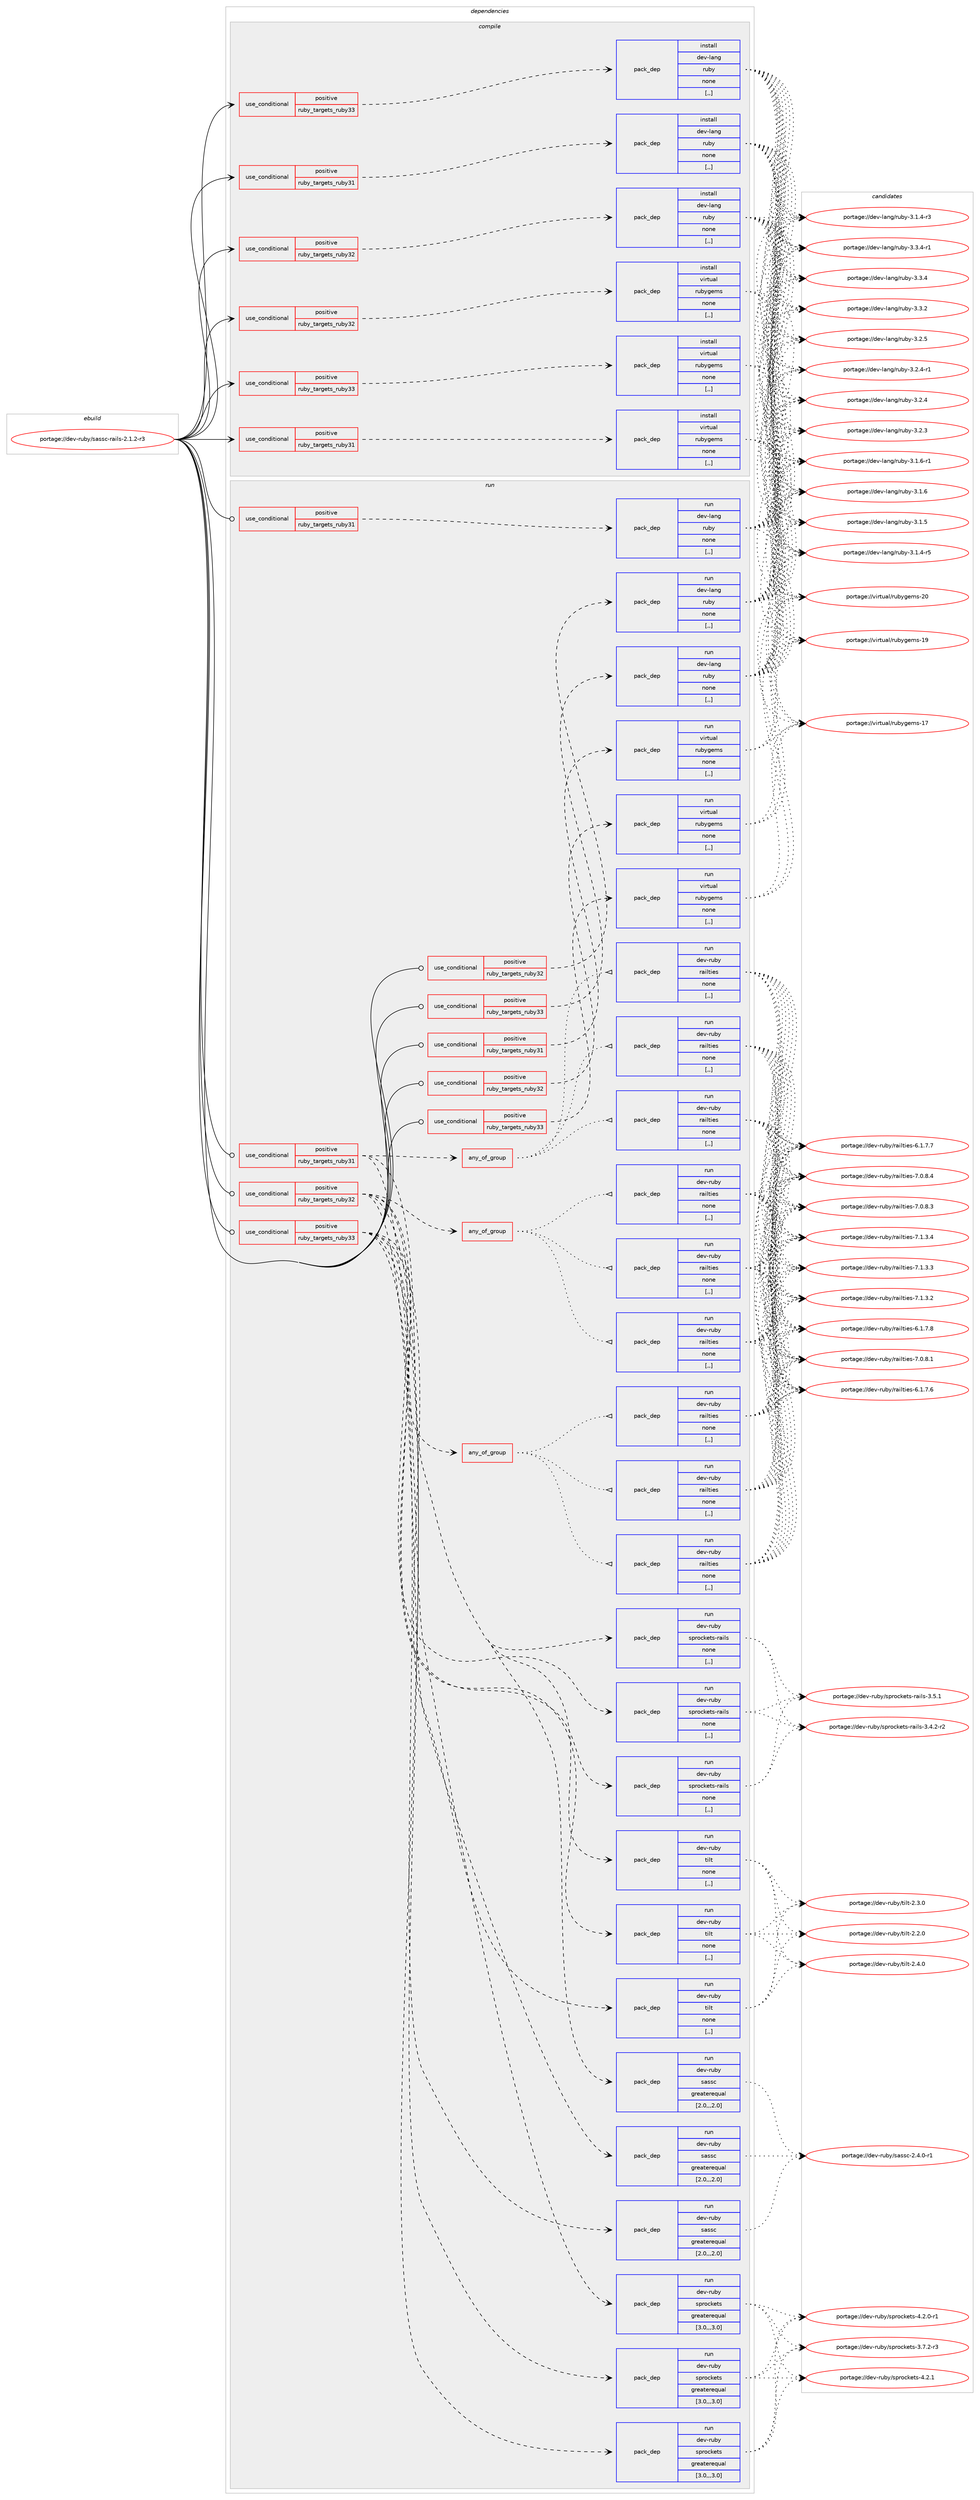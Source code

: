 digraph prolog {

# *************
# Graph options
# *************

newrank=true;
concentrate=true;
compound=true;
graph [rankdir=LR,fontname=Helvetica,fontsize=10,ranksep=1.5];#, ranksep=2.5, nodesep=0.2];
edge  [arrowhead=vee];
node  [fontname=Helvetica,fontsize=10];

# **********
# The ebuild
# **********

subgraph cluster_leftcol {
color=gray;
label=<<i>ebuild</i>>;
id [label="portage://dev-ruby/sassc-rails-2.1.2-r3", color=red, width=4, href="../dev-ruby/sassc-rails-2.1.2-r3.svg"];
}

# ****************
# The dependencies
# ****************

subgraph cluster_midcol {
color=gray;
label=<<i>dependencies</i>>;
subgraph cluster_compile {
fillcolor="#eeeeee";
style=filled;
label=<<i>compile</i>>;
subgraph cond56140 {
dependency202305 [label=<<TABLE BORDER="0" CELLBORDER="1" CELLSPACING="0" CELLPADDING="4"><TR><TD ROWSPAN="3" CELLPADDING="10">use_conditional</TD></TR><TR><TD>positive</TD></TR><TR><TD>ruby_targets_ruby31</TD></TR></TABLE>>, shape=none, color=red];
subgraph pack144782 {
dependency202306 [label=<<TABLE BORDER="0" CELLBORDER="1" CELLSPACING="0" CELLPADDING="4" WIDTH="220"><TR><TD ROWSPAN="6" CELLPADDING="30">pack_dep</TD></TR><TR><TD WIDTH="110">install</TD></TR><TR><TD>dev-lang</TD></TR><TR><TD>ruby</TD></TR><TR><TD>none</TD></TR><TR><TD>[,,]</TD></TR></TABLE>>, shape=none, color=blue];
}
dependency202305:e -> dependency202306:w [weight=20,style="dashed",arrowhead="vee"];
}
id:e -> dependency202305:w [weight=20,style="solid",arrowhead="vee"];
subgraph cond56141 {
dependency202307 [label=<<TABLE BORDER="0" CELLBORDER="1" CELLSPACING="0" CELLPADDING="4"><TR><TD ROWSPAN="3" CELLPADDING="10">use_conditional</TD></TR><TR><TD>positive</TD></TR><TR><TD>ruby_targets_ruby31</TD></TR></TABLE>>, shape=none, color=red];
subgraph pack144783 {
dependency202308 [label=<<TABLE BORDER="0" CELLBORDER="1" CELLSPACING="0" CELLPADDING="4" WIDTH="220"><TR><TD ROWSPAN="6" CELLPADDING="30">pack_dep</TD></TR><TR><TD WIDTH="110">install</TD></TR><TR><TD>virtual</TD></TR><TR><TD>rubygems</TD></TR><TR><TD>none</TD></TR><TR><TD>[,,]</TD></TR></TABLE>>, shape=none, color=blue];
}
dependency202307:e -> dependency202308:w [weight=20,style="dashed",arrowhead="vee"];
}
id:e -> dependency202307:w [weight=20,style="solid",arrowhead="vee"];
subgraph cond56142 {
dependency202309 [label=<<TABLE BORDER="0" CELLBORDER="1" CELLSPACING="0" CELLPADDING="4"><TR><TD ROWSPAN="3" CELLPADDING="10">use_conditional</TD></TR><TR><TD>positive</TD></TR><TR><TD>ruby_targets_ruby32</TD></TR></TABLE>>, shape=none, color=red];
subgraph pack144784 {
dependency202310 [label=<<TABLE BORDER="0" CELLBORDER="1" CELLSPACING="0" CELLPADDING="4" WIDTH="220"><TR><TD ROWSPAN="6" CELLPADDING="30">pack_dep</TD></TR><TR><TD WIDTH="110">install</TD></TR><TR><TD>dev-lang</TD></TR><TR><TD>ruby</TD></TR><TR><TD>none</TD></TR><TR><TD>[,,]</TD></TR></TABLE>>, shape=none, color=blue];
}
dependency202309:e -> dependency202310:w [weight=20,style="dashed",arrowhead="vee"];
}
id:e -> dependency202309:w [weight=20,style="solid",arrowhead="vee"];
subgraph cond56143 {
dependency202311 [label=<<TABLE BORDER="0" CELLBORDER="1" CELLSPACING="0" CELLPADDING="4"><TR><TD ROWSPAN="3" CELLPADDING="10">use_conditional</TD></TR><TR><TD>positive</TD></TR><TR><TD>ruby_targets_ruby32</TD></TR></TABLE>>, shape=none, color=red];
subgraph pack144785 {
dependency202312 [label=<<TABLE BORDER="0" CELLBORDER="1" CELLSPACING="0" CELLPADDING="4" WIDTH="220"><TR><TD ROWSPAN="6" CELLPADDING="30">pack_dep</TD></TR><TR><TD WIDTH="110">install</TD></TR><TR><TD>virtual</TD></TR><TR><TD>rubygems</TD></TR><TR><TD>none</TD></TR><TR><TD>[,,]</TD></TR></TABLE>>, shape=none, color=blue];
}
dependency202311:e -> dependency202312:w [weight=20,style="dashed",arrowhead="vee"];
}
id:e -> dependency202311:w [weight=20,style="solid",arrowhead="vee"];
subgraph cond56144 {
dependency202313 [label=<<TABLE BORDER="0" CELLBORDER="1" CELLSPACING="0" CELLPADDING="4"><TR><TD ROWSPAN="3" CELLPADDING="10">use_conditional</TD></TR><TR><TD>positive</TD></TR><TR><TD>ruby_targets_ruby33</TD></TR></TABLE>>, shape=none, color=red];
subgraph pack144786 {
dependency202314 [label=<<TABLE BORDER="0" CELLBORDER="1" CELLSPACING="0" CELLPADDING="4" WIDTH="220"><TR><TD ROWSPAN="6" CELLPADDING="30">pack_dep</TD></TR><TR><TD WIDTH="110">install</TD></TR><TR><TD>dev-lang</TD></TR><TR><TD>ruby</TD></TR><TR><TD>none</TD></TR><TR><TD>[,,]</TD></TR></TABLE>>, shape=none, color=blue];
}
dependency202313:e -> dependency202314:w [weight=20,style="dashed",arrowhead="vee"];
}
id:e -> dependency202313:w [weight=20,style="solid",arrowhead="vee"];
subgraph cond56145 {
dependency202315 [label=<<TABLE BORDER="0" CELLBORDER="1" CELLSPACING="0" CELLPADDING="4"><TR><TD ROWSPAN="3" CELLPADDING="10">use_conditional</TD></TR><TR><TD>positive</TD></TR><TR><TD>ruby_targets_ruby33</TD></TR></TABLE>>, shape=none, color=red];
subgraph pack144787 {
dependency202316 [label=<<TABLE BORDER="0" CELLBORDER="1" CELLSPACING="0" CELLPADDING="4" WIDTH="220"><TR><TD ROWSPAN="6" CELLPADDING="30">pack_dep</TD></TR><TR><TD WIDTH="110">install</TD></TR><TR><TD>virtual</TD></TR><TR><TD>rubygems</TD></TR><TR><TD>none</TD></TR><TR><TD>[,,]</TD></TR></TABLE>>, shape=none, color=blue];
}
dependency202315:e -> dependency202316:w [weight=20,style="dashed",arrowhead="vee"];
}
id:e -> dependency202315:w [weight=20,style="solid",arrowhead="vee"];
}
subgraph cluster_compileandrun {
fillcolor="#eeeeee";
style=filled;
label=<<i>compile and run</i>>;
}
subgraph cluster_run {
fillcolor="#eeeeee";
style=filled;
label=<<i>run</i>>;
subgraph cond56146 {
dependency202317 [label=<<TABLE BORDER="0" CELLBORDER="1" CELLSPACING="0" CELLPADDING="4"><TR><TD ROWSPAN="3" CELLPADDING="10">use_conditional</TD></TR><TR><TD>positive</TD></TR><TR><TD>ruby_targets_ruby31</TD></TR></TABLE>>, shape=none, color=red];
subgraph pack144788 {
dependency202318 [label=<<TABLE BORDER="0" CELLBORDER="1" CELLSPACING="0" CELLPADDING="4" WIDTH="220"><TR><TD ROWSPAN="6" CELLPADDING="30">pack_dep</TD></TR><TR><TD WIDTH="110">run</TD></TR><TR><TD>dev-lang</TD></TR><TR><TD>ruby</TD></TR><TR><TD>none</TD></TR><TR><TD>[,,]</TD></TR></TABLE>>, shape=none, color=blue];
}
dependency202317:e -> dependency202318:w [weight=20,style="dashed",arrowhead="vee"];
}
id:e -> dependency202317:w [weight=20,style="solid",arrowhead="odot"];
subgraph cond56147 {
dependency202319 [label=<<TABLE BORDER="0" CELLBORDER="1" CELLSPACING="0" CELLPADDING="4"><TR><TD ROWSPAN="3" CELLPADDING="10">use_conditional</TD></TR><TR><TD>positive</TD></TR><TR><TD>ruby_targets_ruby31</TD></TR></TABLE>>, shape=none, color=red];
subgraph pack144789 {
dependency202320 [label=<<TABLE BORDER="0" CELLBORDER="1" CELLSPACING="0" CELLPADDING="4" WIDTH="220"><TR><TD ROWSPAN="6" CELLPADDING="30">pack_dep</TD></TR><TR><TD WIDTH="110">run</TD></TR><TR><TD>dev-ruby</TD></TR><TR><TD>sassc</TD></TR><TR><TD>greaterequal</TD></TR><TR><TD>[2.0,,,2.0]</TD></TR></TABLE>>, shape=none, color=blue];
}
dependency202319:e -> dependency202320:w [weight=20,style="dashed",arrowhead="vee"];
subgraph pack144790 {
dependency202321 [label=<<TABLE BORDER="0" CELLBORDER="1" CELLSPACING="0" CELLPADDING="4" WIDTH="220"><TR><TD ROWSPAN="6" CELLPADDING="30">pack_dep</TD></TR><TR><TD WIDTH="110">run</TD></TR><TR><TD>dev-ruby</TD></TR><TR><TD>tilt</TD></TR><TR><TD>none</TD></TR><TR><TD>[,,]</TD></TR></TABLE>>, shape=none, color=blue];
}
dependency202319:e -> dependency202321:w [weight=20,style="dashed",arrowhead="vee"];
subgraph any1233 {
dependency202322 [label=<<TABLE BORDER="0" CELLBORDER="1" CELLSPACING="0" CELLPADDING="4"><TR><TD CELLPADDING="10">any_of_group</TD></TR></TABLE>>, shape=none, color=red];subgraph pack144791 {
dependency202323 [label=<<TABLE BORDER="0" CELLBORDER="1" CELLSPACING="0" CELLPADDING="4" WIDTH="220"><TR><TD ROWSPAN="6" CELLPADDING="30">pack_dep</TD></TR><TR><TD WIDTH="110">run</TD></TR><TR><TD>dev-ruby</TD></TR><TR><TD>railties</TD></TR><TR><TD>none</TD></TR><TR><TD>[,,]</TD></TR></TABLE>>, shape=none, color=blue];
}
dependency202322:e -> dependency202323:w [weight=20,style="dotted",arrowhead="oinv"];
subgraph pack144792 {
dependency202324 [label=<<TABLE BORDER="0" CELLBORDER="1" CELLSPACING="0" CELLPADDING="4" WIDTH="220"><TR><TD ROWSPAN="6" CELLPADDING="30">pack_dep</TD></TR><TR><TD WIDTH="110">run</TD></TR><TR><TD>dev-ruby</TD></TR><TR><TD>railties</TD></TR><TR><TD>none</TD></TR><TR><TD>[,,]</TD></TR></TABLE>>, shape=none, color=blue];
}
dependency202322:e -> dependency202324:w [weight=20,style="dotted",arrowhead="oinv"];
subgraph pack144793 {
dependency202325 [label=<<TABLE BORDER="0" CELLBORDER="1" CELLSPACING="0" CELLPADDING="4" WIDTH="220"><TR><TD ROWSPAN="6" CELLPADDING="30">pack_dep</TD></TR><TR><TD WIDTH="110">run</TD></TR><TR><TD>dev-ruby</TD></TR><TR><TD>railties</TD></TR><TR><TD>none</TD></TR><TR><TD>[,,]</TD></TR></TABLE>>, shape=none, color=blue];
}
dependency202322:e -> dependency202325:w [weight=20,style="dotted",arrowhead="oinv"];
}
dependency202319:e -> dependency202322:w [weight=20,style="dashed",arrowhead="vee"];
subgraph pack144794 {
dependency202326 [label=<<TABLE BORDER="0" CELLBORDER="1" CELLSPACING="0" CELLPADDING="4" WIDTH="220"><TR><TD ROWSPAN="6" CELLPADDING="30">pack_dep</TD></TR><TR><TD WIDTH="110">run</TD></TR><TR><TD>dev-ruby</TD></TR><TR><TD>sprockets</TD></TR><TR><TD>greaterequal</TD></TR><TR><TD>[3.0,,,3.0]</TD></TR></TABLE>>, shape=none, color=blue];
}
dependency202319:e -> dependency202326:w [weight=20,style="dashed",arrowhead="vee"];
subgraph pack144795 {
dependency202327 [label=<<TABLE BORDER="0" CELLBORDER="1" CELLSPACING="0" CELLPADDING="4" WIDTH="220"><TR><TD ROWSPAN="6" CELLPADDING="30">pack_dep</TD></TR><TR><TD WIDTH="110">run</TD></TR><TR><TD>dev-ruby</TD></TR><TR><TD>sprockets-rails</TD></TR><TR><TD>none</TD></TR><TR><TD>[,,]</TD></TR></TABLE>>, shape=none, color=blue];
}
dependency202319:e -> dependency202327:w [weight=20,style="dashed",arrowhead="vee"];
}
id:e -> dependency202319:w [weight=20,style="solid",arrowhead="odot"];
subgraph cond56148 {
dependency202328 [label=<<TABLE BORDER="0" CELLBORDER="1" CELLSPACING="0" CELLPADDING="4"><TR><TD ROWSPAN="3" CELLPADDING="10">use_conditional</TD></TR><TR><TD>positive</TD></TR><TR><TD>ruby_targets_ruby31</TD></TR></TABLE>>, shape=none, color=red];
subgraph pack144796 {
dependency202329 [label=<<TABLE BORDER="0" CELLBORDER="1" CELLSPACING="0" CELLPADDING="4" WIDTH="220"><TR><TD ROWSPAN="6" CELLPADDING="30">pack_dep</TD></TR><TR><TD WIDTH="110">run</TD></TR><TR><TD>virtual</TD></TR><TR><TD>rubygems</TD></TR><TR><TD>none</TD></TR><TR><TD>[,,]</TD></TR></TABLE>>, shape=none, color=blue];
}
dependency202328:e -> dependency202329:w [weight=20,style="dashed",arrowhead="vee"];
}
id:e -> dependency202328:w [weight=20,style="solid",arrowhead="odot"];
subgraph cond56149 {
dependency202330 [label=<<TABLE BORDER="0" CELLBORDER="1" CELLSPACING="0" CELLPADDING="4"><TR><TD ROWSPAN="3" CELLPADDING="10">use_conditional</TD></TR><TR><TD>positive</TD></TR><TR><TD>ruby_targets_ruby32</TD></TR></TABLE>>, shape=none, color=red];
subgraph pack144797 {
dependency202331 [label=<<TABLE BORDER="0" CELLBORDER="1" CELLSPACING="0" CELLPADDING="4" WIDTH="220"><TR><TD ROWSPAN="6" CELLPADDING="30">pack_dep</TD></TR><TR><TD WIDTH="110">run</TD></TR><TR><TD>dev-lang</TD></TR><TR><TD>ruby</TD></TR><TR><TD>none</TD></TR><TR><TD>[,,]</TD></TR></TABLE>>, shape=none, color=blue];
}
dependency202330:e -> dependency202331:w [weight=20,style="dashed",arrowhead="vee"];
}
id:e -> dependency202330:w [weight=20,style="solid",arrowhead="odot"];
subgraph cond56150 {
dependency202332 [label=<<TABLE BORDER="0" CELLBORDER="1" CELLSPACING="0" CELLPADDING="4"><TR><TD ROWSPAN="3" CELLPADDING="10">use_conditional</TD></TR><TR><TD>positive</TD></TR><TR><TD>ruby_targets_ruby32</TD></TR></TABLE>>, shape=none, color=red];
subgraph pack144798 {
dependency202333 [label=<<TABLE BORDER="0" CELLBORDER="1" CELLSPACING="0" CELLPADDING="4" WIDTH="220"><TR><TD ROWSPAN="6" CELLPADDING="30">pack_dep</TD></TR><TR><TD WIDTH="110">run</TD></TR><TR><TD>dev-ruby</TD></TR><TR><TD>sassc</TD></TR><TR><TD>greaterequal</TD></TR><TR><TD>[2.0,,,2.0]</TD></TR></TABLE>>, shape=none, color=blue];
}
dependency202332:e -> dependency202333:w [weight=20,style="dashed",arrowhead="vee"];
subgraph pack144799 {
dependency202334 [label=<<TABLE BORDER="0" CELLBORDER="1" CELLSPACING="0" CELLPADDING="4" WIDTH="220"><TR><TD ROWSPAN="6" CELLPADDING="30">pack_dep</TD></TR><TR><TD WIDTH="110">run</TD></TR><TR><TD>dev-ruby</TD></TR><TR><TD>tilt</TD></TR><TR><TD>none</TD></TR><TR><TD>[,,]</TD></TR></TABLE>>, shape=none, color=blue];
}
dependency202332:e -> dependency202334:w [weight=20,style="dashed",arrowhead="vee"];
subgraph any1234 {
dependency202335 [label=<<TABLE BORDER="0" CELLBORDER="1" CELLSPACING="0" CELLPADDING="4"><TR><TD CELLPADDING="10">any_of_group</TD></TR></TABLE>>, shape=none, color=red];subgraph pack144800 {
dependency202336 [label=<<TABLE BORDER="0" CELLBORDER="1" CELLSPACING="0" CELLPADDING="4" WIDTH="220"><TR><TD ROWSPAN="6" CELLPADDING="30">pack_dep</TD></TR><TR><TD WIDTH="110">run</TD></TR><TR><TD>dev-ruby</TD></TR><TR><TD>railties</TD></TR><TR><TD>none</TD></TR><TR><TD>[,,]</TD></TR></TABLE>>, shape=none, color=blue];
}
dependency202335:e -> dependency202336:w [weight=20,style="dotted",arrowhead="oinv"];
subgraph pack144801 {
dependency202337 [label=<<TABLE BORDER="0" CELLBORDER="1" CELLSPACING="0" CELLPADDING="4" WIDTH="220"><TR><TD ROWSPAN="6" CELLPADDING="30">pack_dep</TD></TR><TR><TD WIDTH="110">run</TD></TR><TR><TD>dev-ruby</TD></TR><TR><TD>railties</TD></TR><TR><TD>none</TD></TR><TR><TD>[,,]</TD></TR></TABLE>>, shape=none, color=blue];
}
dependency202335:e -> dependency202337:w [weight=20,style="dotted",arrowhead="oinv"];
subgraph pack144802 {
dependency202338 [label=<<TABLE BORDER="0" CELLBORDER="1" CELLSPACING="0" CELLPADDING="4" WIDTH="220"><TR><TD ROWSPAN="6" CELLPADDING="30">pack_dep</TD></TR><TR><TD WIDTH="110">run</TD></TR><TR><TD>dev-ruby</TD></TR><TR><TD>railties</TD></TR><TR><TD>none</TD></TR><TR><TD>[,,]</TD></TR></TABLE>>, shape=none, color=blue];
}
dependency202335:e -> dependency202338:w [weight=20,style="dotted",arrowhead="oinv"];
}
dependency202332:e -> dependency202335:w [weight=20,style="dashed",arrowhead="vee"];
subgraph pack144803 {
dependency202339 [label=<<TABLE BORDER="0" CELLBORDER="1" CELLSPACING="0" CELLPADDING="4" WIDTH="220"><TR><TD ROWSPAN="6" CELLPADDING="30">pack_dep</TD></TR><TR><TD WIDTH="110">run</TD></TR><TR><TD>dev-ruby</TD></TR><TR><TD>sprockets</TD></TR><TR><TD>greaterequal</TD></TR><TR><TD>[3.0,,,3.0]</TD></TR></TABLE>>, shape=none, color=blue];
}
dependency202332:e -> dependency202339:w [weight=20,style="dashed",arrowhead="vee"];
subgraph pack144804 {
dependency202340 [label=<<TABLE BORDER="0" CELLBORDER="1" CELLSPACING="0" CELLPADDING="4" WIDTH="220"><TR><TD ROWSPAN="6" CELLPADDING="30">pack_dep</TD></TR><TR><TD WIDTH="110">run</TD></TR><TR><TD>dev-ruby</TD></TR><TR><TD>sprockets-rails</TD></TR><TR><TD>none</TD></TR><TR><TD>[,,]</TD></TR></TABLE>>, shape=none, color=blue];
}
dependency202332:e -> dependency202340:w [weight=20,style="dashed",arrowhead="vee"];
}
id:e -> dependency202332:w [weight=20,style="solid",arrowhead="odot"];
subgraph cond56151 {
dependency202341 [label=<<TABLE BORDER="0" CELLBORDER="1" CELLSPACING="0" CELLPADDING="4"><TR><TD ROWSPAN="3" CELLPADDING="10">use_conditional</TD></TR><TR><TD>positive</TD></TR><TR><TD>ruby_targets_ruby32</TD></TR></TABLE>>, shape=none, color=red];
subgraph pack144805 {
dependency202342 [label=<<TABLE BORDER="0" CELLBORDER="1" CELLSPACING="0" CELLPADDING="4" WIDTH="220"><TR><TD ROWSPAN="6" CELLPADDING="30">pack_dep</TD></TR><TR><TD WIDTH="110">run</TD></TR><TR><TD>virtual</TD></TR><TR><TD>rubygems</TD></TR><TR><TD>none</TD></TR><TR><TD>[,,]</TD></TR></TABLE>>, shape=none, color=blue];
}
dependency202341:e -> dependency202342:w [weight=20,style="dashed",arrowhead="vee"];
}
id:e -> dependency202341:w [weight=20,style="solid",arrowhead="odot"];
subgraph cond56152 {
dependency202343 [label=<<TABLE BORDER="0" CELLBORDER="1" CELLSPACING="0" CELLPADDING="4"><TR><TD ROWSPAN="3" CELLPADDING="10">use_conditional</TD></TR><TR><TD>positive</TD></TR><TR><TD>ruby_targets_ruby33</TD></TR></TABLE>>, shape=none, color=red];
subgraph pack144806 {
dependency202344 [label=<<TABLE BORDER="0" CELLBORDER="1" CELLSPACING="0" CELLPADDING="4" WIDTH="220"><TR><TD ROWSPAN="6" CELLPADDING="30">pack_dep</TD></TR><TR><TD WIDTH="110">run</TD></TR><TR><TD>dev-lang</TD></TR><TR><TD>ruby</TD></TR><TR><TD>none</TD></TR><TR><TD>[,,]</TD></TR></TABLE>>, shape=none, color=blue];
}
dependency202343:e -> dependency202344:w [weight=20,style="dashed",arrowhead="vee"];
}
id:e -> dependency202343:w [weight=20,style="solid",arrowhead="odot"];
subgraph cond56153 {
dependency202345 [label=<<TABLE BORDER="0" CELLBORDER="1" CELLSPACING="0" CELLPADDING="4"><TR><TD ROWSPAN="3" CELLPADDING="10">use_conditional</TD></TR><TR><TD>positive</TD></TR><TR><TD>ruby_targets_ruby33</TD></TR></TABLE>>, shape=none, color=red];
subgraph pack144807 {
dependency202346 [label=<<TABLE BORDER="0" CELLBORDER="1" CELLSPACING="0" CELLPADDING="4" WIDTH="220"><TR><TD ROWSPAN="6" CELLPADDING="30">pack_dep</TD></TR><TR><TD WIDTH="110">run</TD></TR><TR><TD>dev-ruby</TD></TR><TR><TD>sassc</TD></TR><TR><TD>greaterequal</TD></TR><TR><TD>[2.0,,,2.0]</TD></TR></TABLE>>, shape=none, color=blue];
}
dependency202345:e -> dependency202346:w [weight=20,style="dashed",arrowhead="vee"];
subgraph pack144808 {
dependency202347 [label=<<TABLE BORDER="0" CELLBORDER="1" CELLSPACING="0" CELLPADDING="4" WIDTH="220"><TR><TD ROWSPAN="6" CELLPADDING="30">pack_dep</TD></TR><TR><TD WIDTH="110">run</TD></TR><TR><TD>dev-ruby</TD></TR><TR><TD>tilt</TD></TR><TR><TD>none</TD></TR><TR><TD>[,,]</TD></TR></TABLE>>, shape=none, color=blue];
}
dependency202345:e -> dependency202347:w [weight=20,style="dashed",arrowhead="vee"];
subgraph any1235 {
dependency202348 [label=<<TABLE BORDER="0" CELLBORDER="1" CELLSPACING="0" CELLPADDING="4"><TR><TD CELLPADDING="10">any_of_group</TD></TR></TABLE>>, shape=none, color=red];subgraph pack144809 {
dependency202349 [label=<<TABLE BORDER="0" CELLBORDER="1" CELLSPACING="0" CELLPADDING="4" WIDTH="220"><TR><TD ROWSPAN="6" CELLPADDING="30">pack_dep</TD></TR><TR><TD WIDTH="110">run</TD></TR><TR><TD>dev-ruby</TD></TR><TR><TD>railties</TD></TR><TR><TD>none</TD></TR><TR><TD>[,,]</TD></TR></TABLE>>, shape=none, color=blue];
}
dependency202348:e -> dependency202349:w [weight=20,style="dotted",arrowhead="oinv"];
subgraph pack144810 {
dependency202350 [label=<<TABLE BORDER="0" CELLBORDER="1" CELLSPACING="0" CELLPADDING="4" WIDTH="220"><TR><TD ROWSPAN="6" CELLPADDING="30">pack_dep</TD></TR><TR><TD WIDTH="110">run</TD></TR><TR><TD>dev-ruby</TD></TR><TR><TD>railties</TD></TR><TR><TD>none</TD></TR><TR><TD>[,,]</TD></TR></TABLE>>, shape=none, color=blue];
}
dependency202348:e -> dependency202350:w [weight=20,style="dotted",arrowhead="oinv"];
subgraph pack144811 {
dependency202351 [label=<<TABLE BORDER="0" CELLBORDER="1" CELLSPACING="0" CELLPADDING="4" WIDTH="220"><TR><TD ROWSPAN="6" CELLPADDING="30">pack_dep</TD></TR><TR><TD WIDTH="110">run</TD></TR><TR><TD>dev-ruby</TD></TR><TR><TD>railties</TD></TR><TR><TD>none</TD></TR><TR><TD>[,,]</TD></TR></TABLE>>, shape=none, color=blue];
}
dependency202348:e -> dependency202351:w [weight=20,style="dotted",arrowhead="oinv"];
}
dependency202345:e -> dependency202348:w [weight=20,style="dashed",arrowhead="vee"];
subgraph pack144812 {
dependency202352 [label=<<TABLE BORDER="0" CELLBORDER="1" CELLSPACING="0" CELLPADDING="4" WIDTH="220"><TR><TD ROWSPAN="6" CELLPADDING="30">pack_dep</TD></TR><TR><TD WIDTH="110">run</TD></TR><TR><TD>dev-ruby</TD></TR><TR><TD>sprockets</TD></TR><TR><TD>greaterequal</TD></TR><TR><TD>[3.0,,,3.0]</TD></TR></TABLE>>, shape=none, color=blue];
}
dependency202345:e -> dependency202352:w [weight=20,style="dashed",arrowhead="vee"];
subgraph pack144813 {
dependency202353 [label=<<TABLE BORDER="0" CELLBORDER="1" CELLSPACING="0" CELLPADDING="4" WIDTH="220"><TR><TD ROWSPAN="6" CELLPADDING="30">pack_dep</TD></TR><TR><TD WIDTH="110">run</TD></TR><TR><TD>dev-ruby</TD></TR><TR><TD>sprockets-rails</TD></TR><TR><TD>none</TD></TR><TR><TD>[,,]</TD></TR></TABLE>>, shape=none, color=blue];
}
dependency202345:e -> dependency202353:w [weight=20,style="dashed",arrowhead="vee"];
}
id:e -> dependency202345:w [weight=20,style="solid",arrowhead="odot"];
subgraph cond56154 {
dependency202354 [label=<<TABLE BORDER="0" CELLBORDER="1" CELLSPACING="0" CELLPADDING="4"><TR><TD ROWSPAN="3" CELLPADDING="10">use_conditional</TD></TR><TR><TD>positive</TD></TR><TR><TD>ruby_targets_ruby33</TD></TR></TABLE>>, shape=none, color=red];
subgraph pack144814 {
dependency202355 [label=<<TABLE BORDER="0" CELLBORDER="1" CELLSPACING="0" CELLPADDING="4" WIDTH="220"><TR><TD ROWSPAN="6" CELLPADDING="30">pack_dep</TD></TR><TR><TD WIDTH="110">run</TD></TR><TR><TD>virtual</TD></TR><TR><TD>rubygems</TD></TR><TR><TD>none</TD></TR><TR><TD>[,,]</TD></TR></TABLE>>, shape=none, color=blue];
}
dependency202354:e -> dependency202355:w [weight=20,style="dashed",arrowhead="vee"];
}
id:e -> dependency202354:w [weight=20,style="solid",arrowhead="odot"];
}
}

# **************
# The candidates
# **************

subgraph cluster_choices {
rank=same;
color=gray;
label=<<i>candidates</i>>;

subgraph choice144782 {
color=black;
nodesep=1;
choice100101118451089711010347114117981214551465146524511449 [label="portage://dev-lang/ruby-3.3.4-r1", color=red, width=4,href="../dev-lang/ruby-3.3.4-r1.svg"];
choice10010111845108971101034711411798121455146514652 [label="portage://dev-lang/ruby-3.3.4", color=red, width=4,href="../dev-lang/ruby-3.3.4.svg"];
choice10010111845108971101034711411798121455146514650 [label="portage://dev-lang/ruby-3.3.2", color=red, width=4,href="../dev-lang/ruby-3.3.2.svg"];
choice10010111845108971101034711411798121455146504653 [label="portage://dev-lang/ruby-3.2.5", color=red, width=4,href="../dev-lang/ruby-3.2.5.svg"];
choice100101118451089711010347114117981214551465046524511449 [label="portage://dev-lang/ruby-3.2.4-r1", color=red, width=4,href="../dev-lang/ruby-3.2.4-r1.svg"];
choice10010111845108971101034711411798121455146504652 [label="portage://dev-lang/ruby-3.2.4", color=red, width=4,href="../dev-lang/ruby-3.2.4.svg"];
choice10010111845108971101034711411798121455146504651 [label="portage://dev-lang/ruby-3.2.3", color=red, width=4,href="../dev-lang/ruby-3.2.3.svg"];
choice100101118451089711010347114117981214551464946544511449 [label="portage://dev-lang/ruby-3.1.6-r1", color=red, width=4,href="../dev-lang/ruby-3.1.6-r1.svg"];
choice10010111845108971101034711411798121455146494654 [label="portage://dev-lang/ruby-3.1.6", color=red, width=4,href="../dev-lang/ruby-3.1.6.svg"];
choice10010111845108971101034711411798121455146494653 [label="portage://dev-lang/ruby-3.1.5", color=red, width=4,href="../dev-lang/ruby-3.1.5.svg"];
choice100101118451089711010347114117981214551464946524511453 [label="portage://dev-lang/ruby-3.1.4-r5", color=red, width=4,href="../dev-lang/ruby-3.1.4-r5.svg"];
choice100101118451089711010347114117981214551464946524511451 [label="portage://dev-lang/ruby-3.1.4-r3", color=red, width=4,href="../dev-lang/ruby-3.1.4-r3.svg"];
dependency202306:e -> choice100101118451089711010347114117981214551465146524511449:w [style=dotted,weight="100"];
dependency202306:e -> choice10010111845108971101034711411798121455146514652:w [style=dotted,weight="100"];
dependency202306:e -> choice10010111845108971101034711411798121455146514650:w [style=dotted,weight="100"];
dependency202306:e -> choice10010111845108971101034711411798121455146504653:w [style=dotted,weight="100"];
dependency202306:e -> choice100101118451089711010347114117981214551465046524511449:w [style=dotted,weight="100"];
dependency202306:e -> choice10010111845108971101034711411798121455146504652:w [style=dotted,weight="100"];
dependency202306:e -> choice10010111845108971101034711411798121455146504651:w [style=dotted,weight="100"];
dependency202306:e -> choice100101118451089711010347114117981214551464946544511449:w [style=dotted,weight="100"];
dependency202306:e -> choice10010111845108971101034711411798121455146494654:w [style=dotted,weight="100"];
dependency202306:e -> choice10010111845108971101034711411798121455146494653:w [style=dotted,weight="100"];
dependency202306:e -> choice100101118451089711010347114117981214551464946524511453:w [style=dotted,weight="100"];
dependency202306:e -> choice100101118451089711010347114117981214551464946524511451:w [style=dotted,weight="100"];
}
subgraph choice144783 {
color=black;
nodesep=1;
choice118105114116117971084711411798121103101109115455048 [label="portage://virtual/rubygems-20", color=red, width=4,href="../virtual/rubygems-20.svg"];
choice118105114116117971084711411798121103101109115454957 [label="portage://virtual/rubygems-19", color=red, width=4,href="../virtual/rubygems-19.svg"];
choice118105114116117971084711411798121103101109115454955 [label="portage://virtual/rubygems-17", color=red, width=4,href="../virtual/rubygems-17.svg"];
dependency202308:e -> choice118105114116117971084711411798121103101109115455048:w [style=dotted,weight="100"];
dependency202308:e -> choice118105114116117971084711411798121103101109115454957:w [style=dotted,weight="100"];
dependency202308:e -> choice118105114116117971084711411798121103101109115454955:w [style=dotted,weight="100"];
}
subgraph choice144784 {
color=black;
nodesep=1;
choice100101118451089711010347114117981214551465146524511449 [label="portage://dev-lang/ruby-3.3.4-r1", color=red, width=4,href="../dev-lang/ruby-3.3.4-r1.svg"];
choice10010111845108971101034711411798121455146514652 [label="portage://dev-lang/ruby-3.3.4", color=red, width=4,href="../dev-lang/ruby-3.3.4.svg"];
choice10010111845108971101034711411798121455146514650 [label="portage://dev-lang/ruby-3.3.2", color=red, width=4,href="../dev-lang/ruby-3.3.2.svg"];
choice10010111845108971101034711411798121455146504653 [label="portage://dev-lang/ruby-3.2.5", color=red, width=4,href="../dev-lang/ruby-3.2.5.svg"];
choice100101118451089711010347114117981214551465046524511449 [label="portage://dev-lang/ruby-3.2.4-r1", color=red, width=4,href="../dev-lang/ruby-3.2.4-r1.svg"];
choice10010111845108971101034711411798121455146504652 [label="portage://dev-lang/ruby-3.2.4", color=red, width=4,href="../dev-lang/ruby-3.2.4.svg"];
choice10010111845108971101034711411798121455146504651 [label="portage://dev-lang/ruby-3.2.3", color=red, width=4,href="../dev-lang/ruby-3.2.3.svg"];
choice100101118451089711010347114117981214551464946544511449 [label="portage://dev-lang/ruby-3.1.6-r1", color=red, width=4,href="../dev-lang/ruby-3.1.6-r1.svg"];
choice10010111845108971101034711411798121455146494654 [label="portage://dev-lang/ruby-3.1.6", color=red, width=4,href="../dev-lang/ruby-3.1.6.svg"];
choice10010111845108971101034711411798121455146494653 [label="portage://dev-lang/ruby-3.1.5", color=red, width=4,href="../dev-lang/ruby-3.1.5.svg"];
choice100101118451089711010347114117981214551464946524511453 [label="portage://dev-lang/ruby-3.1.4-r5", color=red, width=4,href="../dev-lang/ruby-3.1.4-r5.svg"];
choice100101118451089711010347114117981214551464946524511451 [label="portage://dev-lang/ruby-3.1.4-r3", color=red, width=4,href="../dev-lang/ruby-3.1.4-r3.svg"];
dependency202310:e -> choice100101118451089711010347114117981214551465146524511449:w [style=dotted,weight="100"];
dependency202310:e -> choice10010111845108971101034711411798121455146514652:w [style=dotted,weight="100"];
dependency202310:e -> choice10010111845108971101034711411798121455146514650:w [style=dotted,weight="100"];
dependency202310:e -> choice10010111845108971101034711411798121455146504653:w [style=dotted,weight="100"];
dependency202310:e -> choice100101118451089711010347114117981214551465046524511449:w [style=dotted,weight="100"];
dependency202310:e -> choice10010111845108971101034711411798121455146504652:w [style=dotted,weight="100"];
dependency202310:e -> choice10010111845108971101034711411798121455146504651:w [style=dotted,weight="100"];
dependency202310:e -> choice100101118451089711010347114117981214551464946544511449:w [style=dotted,weight="100"];
dependency202310:e -> choice10010111845108971101034711411798121455146494654:w [style=dotted,weight="100"];
dependency202310:e -> choice10010111845108971101034711411798121455146494653:w [style=dotted,weight="100"];
dependency202310:e -> choice100101118451089711010347114117981214551464946524511453:w [style=dotted,weight="100"];
dependency202310:e -> choice100101118451089711010347114117981214551464946524511451:w [style=dotted,weight="100"];
}
subgraph choice144785 {
color=black;
nodesep=1;
choice118105114116117971084711411798121103101109115455048 [label="portage://virtual/rubygems-20", color=red, width=4,href="../virtual/rubygems-20.svg"];
choice118105114116117971084711411798121103101109115454957 [label="portage://virtual/rubygems-19", color=red, width=4,href="../virtual/rubygems-19.svg"];
choice118105114116117971084711411798121103101109115454955 [label="portage://virtual/rubygems-17", color=red, width=4,href="../virtual/rubygems-17.svg"];
dependency202312:e -> choice118105114116117971084711411798121103101109115455048:w [style=dotted,weight="100"];
dependency202312:e -> choice118105114116117971084711411798121103101109115454957:w [style=dotted,weight="100"];
dependency202312:e -> choice118105114116117971084711411798121103101109115454955:w [style=dotted,weight="100"];
}
subgraph choice144786 {
color=black;
nodesep=1;
choice100101118451089711010347114117981214551465146524511449 [label="portage://dev-lang/ruby-3.3.4-r1", color=red, width=4,href="../dev-lang/ruby-3.3.4-r1.svg"];
choice10010111845108971101034711411798121455146514652 [label="portage://dev-lang/ruby-3.3.4", color=red, width=4,href="../dev-lang/ruby-3.3.4.svg"];
choice10010111845108971101034711411798121455146514650 [label="portage://dev-lang/ruby-3.3.2", color=red, width=4,href="../dev-lang/ruby-3.3.2.svg"];
choice10010111845108971101034711411798121455146504653 [label="portage://dev-lang/ruby-3.2.5", color=red, width=4,href="../dev-lang/ruby-3.2.5.svg"];
choice100101118451089711010347114117981214551465046524511449 [label="portage://dev-lang/ruby-3.2.4-r1", color=red, width=4,href="../dev-lang/ruby-3.2.4-r1.svg"];
choice10010111845108971101034711411798121455146504652 [label="portage://dev-lang/ruby-3.2.4", color=red, width=4,href="../dev-lang/ruby-3.2.4.svg"];
choice10010111845108971101034711411798121455146504651 [label="portage://dev-lang/ruby-3.2.3", color=red, width=4,href="../dev-lang/ruby-3.2.3.svg"];
choice100101118451089711010347114117981214551464946544511449 [label="portage://dev-lang/ruby-3.1.6-r1", color=red, width=4,href="../dev-lang/ruby-3.1.6-r1.svg"];
choice10010111845108971101034711411798121455146494654 [label="portage://dev-lang/ruby-3.1.6", color=red, width=4,href="../dev-lang/ruby-3.1.6.svg"];
choice10010111845108971101034711411798121455146494653 [label="portage://dev-lang/ruby-3.1.5", color=red, width=4,href="../dev-lang/ruby-3.1.5.svg"];
choice100101118451089711010347114117981214551464946524511453 [label="portage://dev-lang/ruby-3.1.4-r5", color=red, width=4,href="../dev-lang/ruby-3.1.4-r5.svg"];
choice100101118451089711010347114117981214551464946524511451 [label="portage://dev-lang/ruby-3.1.4-r3", color=red, width=4,href="../dev-lang/ruby-3.1.4-r3.svg"];
dependency202314:e -> choice100101118451089711010347114117981214551465146524511449:w [style=dotted,weight="100"];
dependency202314:e -> choice10010111845108971101034711411798121455146514652:w [style=dotted,weight="100"];
dependency202314:e -> choice10010111845108971101034711411798121455146514650:w [style=dotted,weight="100"];
dependency202314:e -> choice10010111845108971101034711411798121455146504653:w [style=dotted,weight="100"];
dependency202314:e -> choice100101118451089711010347114117981214551465046524511449:w [style=dotted,weight="100"];
dependency202314:e -> choice10010111845108971101034711411798121455146504652:w [style=dotted,weight="100"];
dependency202314:e -> choice10010111845108971101034711411798121455146504651:w [style=dotted,weight="100"];
dependency202314:e -> choice100101118451089711010347114117981214551464946544511449:w [style=dotted,weight="100"];
dependency202314:e -> choice10010111845108971101034711411798121455146494654:w [style=dotted,weight="100"];
dependency202314:e -> choice10010111845108971101034711411798121455146494653:w [style=dotted,weight="100"];
dependency202314:e -> choice100101118451089711010347114117981214551464946524511453:w [style=dotted,weight="100"];
dependency202314:e -> choice100101118451089711010347114117981214551464946524511451:w [style=dotted,weight="100"];
}
subgraph choice144787 {
color=black;
nodesep=1;
choice118105114116117971084711411798121103101109115455048 [label="portage://virtual/rubygems-20", color=red, width=4,href="../virtual/rubygems-20.svg"];
choice118105114116117971084711411798121103101109115454957 [label="portage://virtual/rubygems-19", color=red, width=4,href="../virtual/rubygems-19.svg"];
choice118105114116117971084711411798121103101109115454955 [label="portage://virtual/rubygems-17", color=red, width=4,href="../virtual/rubygems-17.svg"];
dependency202316:e -> choice118105114116117971084711411798121103101109115455048:w [style=dotted,weight="100"];
dependency202316:e -> choice118105114116117971084711411798121103101109115454957:w [style=dotted,weight="100"];
dependency202316:e -> choice118105114116117971084711411798121103101109115454955:w [style=dotted,weight="100"];
}
subgraph choice144788 {
color=black;
nodesep=1;
choice100101118451089711010347114117981214551465146524511449 [label="portage://dev-lang/ruby-3.3.4-r1", color=red, width=4,href="../dev-lang/ruby-3.3.4-r1.svg"];
choice10010111845108971101034711411798121455146514652 [label="portage://dev-lang/ruby-3.3.4", color=red, width=4,href="../dev-lang/ruby-3.3.4.svg"];
choice10010111845108971101034711411798121455146514650 [label="portage://dev-lang/ruby-3.3.2", color=red, width=4,href="../dev-lang/ruby-3.3.2.svg"];
choice10010111845108971101034711411798121455146504653 [label="portage://dev-lang/ruby-3.2.5", color=red, width=4,href="../dev-lang/ruby-3.2.5.svg"];
choice100101118451089711010347114117981214551465046524511449 [label="portage://dev-lang/ruby-3.2.4-r1", color=red, width=4,href="../dev-lang/ruby-3.2.4-r1.svg"];
choice10010111845108971101034711411798121455146504652 [label="portage://dev-lang/ruby-3.2.4", color=red, width=4,href="../dev-lang/ruby-3.2.4.svg"];
choice10010111845108971101034711411798121455146504651 [label="portage://dev-lang/ruby-3.2.3", color=red, width=4,href="../dev-lang/ruby-3.2.3.svg"];
choice100101118451089711010347114117981214551464946544511449 [label="portage://dev-lang/ruby-3.1.6-r1", color=red, width=4,href="../dev-lang/ruby-3.1.6-r1.svg"];
choice10010111845108971101034711411798121455146494654 [label="portage://dev-lang/ruby-3.1.6", color=red, width=4,href="../dev-lang/ruby-3.1.6.svg"];
choice10010111845108971101034711411798121455146494653 [label="portage://dev-lang/ruby-3.1.5", color=red, width=4,href="../dev-lang/ruby-3.1.5.svg"];
choice100101118451089711010347114117981214551464946524511453 [label="portage://dev-lang/ruby-3.1.4-r5", color=red, width=4,href="../dev-lang/ruby-3.1.4-r5.svg"];
choice100101118451089711010347114117981214551464946524511451 [label="portage://dev-lang/ruby-3.1.4-r3", color=red, width=4,href="../dev-lang/ruby-3.1.4-r3.svg"];
dependency202318:e -> choice100101118451089711010347114117981214551465146524511449:w [style=dotted,weight="100"];
dependency202318:e -> choice10010111845108971101034711411798121455146514652:w [style=dotted,weight="100"];
dependency202318:e -> choice10010111845108971101034711411798121455146514650:w [style=dotted,weight="100"];
dependency202318:e -> choice10010111845108971101034711411798121455146504653:w [style=dotted,weight="100"];
dependency202318:e -> choice100101118451089711010347114117981214551465046524511449:w [style=dotted,weight="100"];
dependency202318:e -> choice10010111845108971101034711411798121455146504652:w [style=dotted,weight="100"];
dependency202318:e -> choice10010111845108971101034711411798121455146504651:w [style=dotted,weight="100"];
dependency202318:e -> choice100101118451089711010347114117981214551464946544511449:w [style=dotted,weight="100"];
dependency202318:e -> choice10010111845108971101034711411798121455146494654:w [style=dotted,weight="100"];
dependency202318:e -> choice10010111845108971101034711411798121455146494653:w [style=dotted,weight="100"];
dependency202318:e -> choice100101118451089711010347114117981214551464946524511453:w [style=dotted,weight="100"];
dependency202318:e -> choice100101118451089711010347114117981214551464946524511451:w [style=dotted,weight="100"];
}
subgraph choice144789 {
color=black;
nodesep=1;
choice10010111845114117981214711597115115994550465246484511449 [label="portage://dev-ruby/sassc-2.4.0-r1", color=red, width=4,href="../dev-ruby/sassc-2.4.0-r1.svg"];
dependency202320:e -> choice10010111845114117981214711597115115994550465246484511449:w [style=dotted,weight="100"];
}
subgraph choice144790 {
color=black;
nodesep=1;
choice100101118451141179812147116105108116455046524648 [label="portage://dev-ruby/tilt-2.4.0", color=red, width=4,href="../dev-ruby/tilt-2.4.0.svg"];
choice100101118451141179812147116105108116455046514648 [label="portage://dev-ruby/tilt-2.3.0", color=red, width=4,href="../dev-ruby/tilt-2.3.0.svg"];
choice100101118451141179812147116105108116455046504648 [label="portage://dev-ruby/tilt-2.2.0", color=red, width=4,href="../dev-ruby/tilt-2.2.0.svg"];
dependency202321:e -> choice100101118451141179812147116105108116455046524648:w [style=dotted,weight="100"];
dependency202321:e -> choice100101118451141179812147116105108116455046514648:w [style=dotted,weight="100"];
dependency202321:e -> choice100101118451141179812147116105108116455046504648:w [style=dotted,weight="100"];
}
subgraph choice144791 {
color=black;
nodesep=1;
choice100101118451141179812147114971051081161051011154555464946514652 [label="portage://dev-ruby/railties-7.1.3.4", color=red, width=4,href="../dev-ruby/railties-7.1.3.4.svg"];
choice100101118451141179812147114971051081161051011154555464946514651 [label="portage://dev-ruby/railties-7.1.3.3", color=red, width=4,href="../dev-ruby/railties-7.1.3.3.svg"];
choice100101118451141179812147114971051081161051011154555464946514650 [label="portage://dev-ruby/railties-7.1.3.2", color=red, width=4,href="../dev-ruby/railties-7.1.3.2.svg"];
choice100101118451141179812147114971051081161051011154555464846564652 [label="portage://dev-ruby/railties-7.0.8.4", color=red, width=4,href="../dev-ruby/railties-7.0.8.4.svg"];
choice100101118451141179812147114971051081161051011154555464846564651 [label="portage://dev-ruby/railties-7.0.8.3", color=red, width=4,href="../dev-ruby/railties-7.0.8.3.svg"];
choice100101118451141179812147114971051081161051011154555464846564649 [label="portage://dev-ruby/railties-7.0.8.1", color=red, width=4,href="../dev-ruby/railties-7.0.8.1.svg"];
choice100101118451141179812147114971051081161051011154554464946554656 [label="portage://dev-ruby/railties-6.1.7.8", color=red, width=4,href="../dev-ruby/railties-6.1.7.8.svg"];
choice100101118451141179812147114971051081161051011154554464946554655 [label="portage://dev-ruby/railties-6.1.7.7", color=red, width=4,href="../dev-ruby/railties-6.1.7.7.svg"];
choice100101118451141179812147114971051081161051011154554464946554654 [label="portage://dev-ruby/railties-6.1.7.6", color=red, width=4,href="../dev-ruby/railties-6.1.7.6.svg"];
dependency202323:e -> choice100101118451141179812147114971051081161051011154555464946514652:w [style=dotted,weight="100"];
dependency202323:e -> choice100101118451141179812147114971051081161051011154555464946514651:w [style=dotted,weight="100"];
dependency202323:e -> choice100101118451141179812147114971051081161051011154555464946514650:w [style=dotted,weight="100"];
dependency202323:e -> choice100101118451141179812147114971051081161051011154555464846564652:w [style=dotted,weight="100"];
dependency202323:e -> choice100101118451141179812147114971051081161051011154555464846564651:w [style=dotted,weight="100"];
dependency202323:e -> choice100101118451141179812147114971051081161051011154555464846564649:w [style=dotted,weight="100"];
dependency202323:e -> choice100101118451141179812147114971051081161051011154554464946554656:w [style=dotted,weight="100"];
dependency202323:e -> choice100101118451141179812147114971051081161051011154554464946554655:w [style=dotted,weight="100"];
dependency202323:e -> choice100101118451141179812147114971051081161051011154554464946554654:w [style=dotted,weight="100"];
}
subgraph choice144792 {
color=black;
nodesep=1;
choice100101118451141179812147114971051081161051011154555464946514652 [label="portage://dev-ruby/railties-7.1.3.4", color=red, width=4,href="../dev-ruby/railties-7.1.3.4.svg"];
choice100101118451141179812147114971051081161051011154555464946514651 [label="portage://dev-ruby/railties-7.1.3.3", color=red, width=4,href="../dev-ruby/railties-7.1.3.3.svg"];
choice100101118451141179812147114971051081161051011154555464946514650 [label="portage://dev-ruby/railties-7.1.3.2", color=red, width=4,href="../dev-ruby/railties-7.1.3.2.svg"];
choice100101118451141179812147114971051081161051011154555464846564652 [label="portage://dev-ruby/railties-7.0.8.4", color=red, width=4,href="../dev-ruby/railties-7.0.8.4.svg"];
choice100101118451141179812147114971051081161051011154555464846564651 [label="portage://dev-ruby/railties-7.0.8.3", color=red, width=4,href="../dev-ruby/railties-7.0.8.3.svg"];
choice100101118451141179812147114971051081161051011154555464846564649 [label="portage://dev-ruby/railties-7.0.8.1", color=red, width=4,href="../dev-ruby/railties-7.0.8.1.svg"];
choice100101118451141179812147114971051081161051011154554464946554656 [label="portage://dev-ruby/railties-6.1.7.8", color=red, width=4,href="../dev-ruby/railties-6.1.7.8.svg"];
choice100101118451141179812147114971051081161051011154554464946554655 [label="portage://dev-ruby/railties-6.1.7.7", color=red, width=4,href="../dev-ruby/railties-6.1.7.7.svg"];
choice100101118451141179812147114971051081161051011154554464946554654 [label="portage://dev-ruby/railties-6.1.7.6", color=red, width=4,href="../dev-ruby/railties-6.1.7.6.svg"];
dependency202324:e -> choice100101118451141179812147114971051081161051011154555464946514652:w [style=dotted,weight="100"];
dependency202324:e -> choice100101118451141179812147114971051081161051011154555464946514651:w [style=dotted,weight="100"];
dependency202324:e -> choice100101118451141179812147114971051081161051011154555464946514650:w [style=dotted,weight="100"];
dependency202324:e -> choice100101118451141179812147114971051081161051011154555464846564652:w [style=dotted,weight="100"];
dependency202324:e -> choice100101118451141179812147114971051081161051011154555464846564651:w [style=dotted,weight="100"];
dependency202324:e -> choice100101118451141179812147114971051081161051011154555464846564649:w [style=dotted,weight="100"];
dependency202324:e -> choice100101118451141179812147114971051081161051011154554464946554656:w [style=dotted,weight="100"];
dependency202324:e -> choice100101118451141179812147114971051081161051011154554464946554655:w [style=dotted,weight="100"];
dependency202324:e -> choice100101118451141179812147114971051081161051011154554464946554654:w [style=dotted,weight="100"];
}
subgraph choice144793 {
color=black;
nodesep=1;
choice100101118451141179812147114971051081161051011154555464946514652 [label="portage://dev-ruby/railties-7.1.3.4", color=red, width=4,href="../dev-ruby/railties-7.1.3.4.svg"];
choice100101118451141179812147114971051081161051011154555464946514651 [label="portage://dev-ruby/railties-7.1.3.3", color=red, width=4,href="../dev-ruby/railties-7.1.3.3.svg"];
choice100101118451141179812147114971051081161051011154555464946514650 [label="portage://dev-ruby/railties-7.1.3.2", color=red, width=4,href="../dev-ruby/railties-7.1.3.2.svg"];
choice100101118451141179812147114971051081161051011154555464846564652 [label="portage://dev-ruby/railties-7.0.8.4", color=red, width=4,href="../dev-ruby/railties-7.0.8.4.svg"];
choice100101118451141179812147114971051081161051011154555464846564651 [label="portage://dev-ruby/railties-7.0.8.3", color=red, width=4,href="../dev-ruby/railties-7.0.8.3.svg"];
choice100101118451141179812147114971051081161051011154555464846564649 [label="portage://dev-ruby/railties-7.0.8.1", color=red, width=4,href="../dev-ruby/railties-7.0.8.1.svg"];
choice100101118451141179812147114971051081161051011154554464946554656 [label="portage://dev-ruby/railties-6.1.7.8", color=red, width=4,href="../dev-ruby/railties-6.1.7.8.svg"];
choice100101118451141179812147114971051081161051011154554464946554655 [label="portage://dev-ruby/railties-6.1.7.7", color=red, width=4,href="../dev-ruby/railties-6.1.7.7.svg"];
choice100101118451141179812147114971051081161051011154554464946554654 [label="portage://dev-ruby/railties-6.1.7.6", color=red, width=4,href="../dev-ruby/railties-6.1.7.6.svg"];
dependency202325:e -> choice100101118451141179812147114971051081161051011154555464946514652:w [style=dotted,weight="100"];
dependency202325:e -> choice100101118451141179812147114971051081161051011154555464946514651:w [style=dotted,weight="100"];
dependency202325:e -> choice100101118451141179812147114971051081161051011154555464946514650:w [style=dotted,weight="100"];
dependency202325:e -> choice100101118451141179812147114971051081161051011154555464846564652:w [style=dotted,weight="100"];
dependency202325:e -> choice100101118451141179812147114971051081161051011154555464846564651:w [style=dotted,weight="100"];
dependency202325:e -> choice100101118451141179812147114971051081161051011154555464846564649:w [style=dotted,weight="100"];
dependency202325:e -> choice100101118451141179812147114971051081161051011154554464946554656:w [style=dotted,weight="100"];
dependency202325:e -> choice100101118451141179812147114971051081161051011154554464946554655:w [style=dotted,weight="100"];
dependency202325:e -> choice100101118451141179812147114971051081161051011154554464946554654:w [style=dotted,weight="100"];
}
subgraph choice144794 {
color=black;
nodesep=1;
choice10010111845114117981214711511211411199107101116115455246504649 [label="portage://dev-ruby/sprockets-4.2.1", color=red, width=4,href="../dev-ruby/sprockets-4.2.1.svg"];
choice100101118451141179812147115112114111991071011161154552465046484511449 [label="portage://dev-ruby/sprockets-4.2.0-r1", color=red, width=4,href="../dev-ruby/sprockets-4.2.0-r1.svg"];
choice100101118451141179812147115112114111991071011161154551465546504511451 [label="portage://dev-ruby/sprockets-3.7.2-r3", color=red, width=4,href="../dev-ruby/sprockets-3.7.2-r3.svg"];
dependency202326:e -> choice10010111845114117981214711511211411199107101116115455246504649:w [style=dotted,weight="100"];
dependency202326:e -> choice100101118451141179812147115112114111991071011161154552465046484511449:w [style=dotted,weight="100"];
dependency202326:e -> choice100101118451141179812147115112114111991071011161154551465546504511451:w [style=dotted,weight="100"];
}
subgraph choice144795 {
color=black;
nodesep=1;
choice100101118451141179812147115112114111991071011161154511497105108115455146534649 [label="portage://dev-ruby/sprockets-rails-3.5.1", color=red, width=4,href="../dev-ruby/sprockets-rails-3.5.1.svg"];
choice1001011184511411798121471151121141119910710111611545114971051081154551465246504511450 [label="portage://dev-ruby/sprockets-rails-3.4.2-r2", color=red, width=4,href="../dev-ruby/sprockets-rails-3.4.2-r2.svg"];
dependency202327:e -> choice100101118451141179812147115112114111991071011161154511497105108115455146534649:w [style=dotted,weight="100"];
dependency202327:e -> choice1001011184511411798121471151121141119910710111611545114971051081154551465246504511450:w [style=dotted,weight="100"];
}
subgraph choice144796 {
color=black;
nodesep=1;
choice118105114116117971084711411798121103101109115455048 [label="portage://virtual/rubygems-20", color=red, width=4,href="../virtual/rubygems-20.svg"];
choice118105114116117971084711411798121103101109115454957 [label="portage://virtual/rubygems-19", color=red, width=4,href="../virtual/rubygems-19.svg"];
choice118105114116117971084711411798121103101109115454955 [label="portage://virtual/rubygems-17", color=red, width=4,href="../virtual/rubygems-17.svg"];
dependency202329:e -> choice118105114116117971084711411798121103101109115455048:w [style=dotted,weight="100"];
dependency202329:e -> choice118105114116117971084711411798121103101109115454957:w [style=dotted,weight="100"];
dependency202329:e -> choice118105114116117971084711411798121103101109115454955:w [style=dotted,weight="100"];
}
subgraph choice144797 {
color=black;
nodesep=1;
choice100101118451089711010347114117981214551465146524511449 [label="portage://dev-lang/ruby-3.3.4-r1", color=red, width=4,href="../dev-lang/ruby-3.3.4-r1.svg"];
choice10010111845108971101034711411798121455146514652 [label="portage://dev-lang/ruby-3.3.4", color=red, width=4,href="../dev-lang/ruby-3.3.4.svg"];
choice10010111845108971101034711411798121455146514650 [label="portage://dev-lang/ruby-3.3.2", color=red, width=4,href="../dev-lang/ruby-3.3.2.svg"];
choice10010111845108971101034711411798121455146504653 [label="portage://dev-lang/ruby-3.2.5", color=red, width=4,href="../dev-lang/ruby-3.2.5.svg"];
choice100101118451089711010347114117981214551465046524511449 [label="portage://dev-lang/ruby-3.2.4-r1", color=red, width=4,href="../dev-lang/ruby-3.2.4-r1.svg"];
choice10010111845108971101034711411798121455146504652 [label="portage://dev-lang/ruby-3.2.4", color=red, width=4,href="../dev-lang/ruby-3.2.4.svg"];
choice10010111845108971101034711411798121455146504651 [label="portage://dev-lang/ruby-3.2.3", color=red, width=4,href="../dev-lang/ruby-3.2.3.svg"];
choice100101118451089711010347114117981214551464946544511449 [label="portage://dev-lang/ruby-3.1.6-r1", color=red, width=4,href="../dev-lang/ruby-3.1.6-r1.svg"];
choice10010111845108971101034711411798121455146494654 [label="portage://dev-lang/ruby-3.1.6", color=red, width=4,href="../dev-lang/ruby-3.1.6.svg"];
choice10010111845108971101034711411798121455146494653 [label="portage://dev-lang/ruby-3.1.5", color=red, width=4,href="../dev-lang/ruby-3.1.5.svg"];
choice100101118451089711010347114117981214551464946524511453 [label="portage://dev-lang/ruby-3.1.4-r5", color=red, width=4,href="../dev-lang/ruby-3.1.4-r5.svg"];
choice100101118451089711010347114117981214551464946524511451 [label="portage://dev-lang/ruby-3.1.4-r3", color=red, width=4,href="../dev-lang/ruby-3.1.4-r3.svg"];
dependency202331:e -> choice100101118451089711010347114117981214551465146524511449:w [style=dotted,weight="100"];
dependency202331:e -> choice10010111845108971101034711411798121455146514652:w [style=dotted,weight="100"];
dependency202331:e -> choice10010111845108971101034711411798121455146514650:w [style=dotted,weight="100"];
dependency202331:e -> choice10010111845108971101034711411798121455146504653:w [style=dotted,weight="100"];
dependency202331:e -> choice100101118451089711010347114117981214551465046524511449:w [style=dotted,weight="100"];
dependency202331:e -> choice10010111845108971101034711411798121455146504652:w [style=dotted,weight="100"];
dependency202331:e -> choice10010111845108971101034711411798121455146504651:w [style=dotted,weight="100"];
dependency202331:e -> choice100101118451089711010347114117981214551464946544511449:w [style=dotted,weight="100"];
dependency202331:e -> choice10010111845108971101034711411798121455146494654:w [style=dotted,weight="100"];
dependency202331:e -> choice10010111845108971101034711411798121455146494653:w [style=dotted,weight="100"];
dependency202331:e -> choice100101118451089711010347114117981214551464946524511453:w [style=dotted,weight="100"];
dependency202331:e -> choice100101118451089711010347114117981214551464946524511451:w [style=dotted,weight="100"];
}
subgraph choice144798 {
color=black;
nodesep=1;
choice10010111845114117981214711597115115994550465246484511449 [label="portage://dev-ruby/sassc-2.4.0-r1", color=red, width=4,href="../dev-ruby/sassc-2.4.0-r1.svg"];
dependency202333:e -> choice10010111845114117981214711597115115994550465246484511449:w [style=dotted,weight="100"];
}
subgraph choice144799 {
color=black;
nodesep=1;
choice100101118451141179812147116105108116455046524648 [label="portage://dev-ruby/tilt-2.4.0", color=red, width=4,href="../dev-ruby/tilt-2.4.0.svg"];
choice100101118451141179812147116105108116455046514648 [label="portage://dev-ruby/tilt-2.3.0", color=red, width=4,href="../dev-ruby/tilt-2.3.0.svg"];
choice100101118451141179812147116105108116455046504648 [label="portage://dev-ruby/tilt-2.2.0", color=red, width=4,href="../dev-ruby/tilt-2.2.0.svg"];
dependency202334:e -> choice100101118451141179812147116105108116455046524648:w [style=dotted,weight="100"];
dependency202334:e -> choice100101118451141179812147116105108116455046514648:w [style=dotted,weight="100"];
dependency202334:e -> choice100101118451141179812147116105108116455046504648:w [style=dotted,weight="100"];
}
subgraph choice144800 {
color=black;
nodesep=1;
choice100101118451141179812147114971051081161051011154555464946514652 [label="portage://dev-ruby/railties-7.1.3.4", color=red, width=4,href="../dev-ruby/railties-7.1.3.4.svg"];
choice100101118451141179812147114971051081161051011154555464946514651 [label="portage://dev-ruby/railties-7.1.3.3", color=red, width=4,href="../dev-ruby/railties-7.1.3.3.svg"];
choice100101118451141179812147114971051081161051011154555464946514650 [label="portage://dev-ruby/railties-7.1.3.2", color=red, width=4,href="../dev-ruby/railties-7.1.3.2.svg"];
choice100101118451141179812147114971051081161051011154555464846564652 [label="portage://dev-ruby/railties-7.0.8.4", color=red, width=4,href="../dev-ruby/railties-7.0.8.4.svg"];
choice100101118451141179812147114971051081161051011154555464846564651 [label="portage://dev-ruby/railties-7.0.8.3", color=red, width=4,href="../dev-ruby/railties-7.0.8.3.svg"];
choice100101118451141179812147114971051081161051011154555464846564649 [label="portage://dev-ruby/railties-7.0.8.1", color=red, width=4,href="../dev-ruby/railties-7.0.8.1.svg"];
choice100101118451141179812147114971051081161051011154554464946554656 [label="portage://dev-ruby/railties-6.1.7.8", color=red, width=4,href="../dev-ruby/railties-6.1.7.8.svg"];
choice100101118451141179812147114971051081161051011154554464946554655 [label="portage://dev-ruby/railties-6.1.7.7", color=red, width=4,href="../dev-ruby/railties-6.1.7.7.svg"];
choice100101118451141179812147114971051081161051011154554464946554654 [label="portage://dev-ruby/railties-6.1.7.6", color=red, width=4,href="../dev-ruby/railties-6.1.7.6.svg"];
dependency202336:e -> choice100101118451141179812147114971051081161051011154555464946514652:w [style=dotted,weight="100"];
dependency202336:e -> choice100101118451141179812147114971051081161051011154555464946514651:w [style=dotted,weight="100"];
dependency202336:e -> choice100101118451141179812147114971051081161051011154555464946514650:w [style=dotted,weight="100"];
dependency202336:e -> choice100101118451141179812147114971051081161051011154555464846564652:w [style=dotted,weight="100"];
dependency202336:e -> choice100101118451141179812147114971051081161051011154555464846564651:w [style=dotted,weight="100"];
dependency202336:e -> choice100101118451141179812147114971051081161051011154555464846564649:w [style=dotted,weight="100"];
dependency202336:e -> choice100101118451141179812147114971051081161051011154554464946554656:w [style=dotted,weight="100"];
dependency202336:e -> choice100101118451141179812147114971051081161051011154554464946554655:w [style=dotted,weight="100"];
dependency202336:e -> choice100101118451141179812147114971051081161051011154554464946554654:w [style=dotted,weight="100"];
}
subgraph choice144801 {
color=black;
nodesep=1;
choice100101118451141179812147114971051081161051011154555464946514652 [label="portage://dev-ruby/railties-7.1.3.4", color=red, width=4,href="../dev-ruby/railties-7.1.3.4.svg"];
choice100101118451141179812147114971051081161051011154555464946514651 [label="portage://dev-ruby/railties-7.1.3.3", color=red, width=4,href="../dev-ruby/railties-7.1.3.3.svg"];
choice100101118451141179812147114971051081161051011154555464946514650 [label="portage://dev-ruby/railties-7.1.3.2", color=red, width=4,href="../dev-ruby/railties-7.1.3.2.svg"];
choice100101118451141179812147114971051081161051011154555464846564652 [label="portage://dev-ruby/railties-7.0.8.4", color=red, width=4,href="../dev-ruby/railties-7.0.8.4.svg"];
choice100101118451141179812147114971051081161051011154555464846564651 [label="portage://dev-ruby/railties-7.0.8.3", color=red, width=4,href="../dev-ruby/railties-7.0.8.3.svg"];
choice100101118451141179812147114971051081161051011154555464846564649 [label="portage://dev-ruby/railties-7.0.8.1", color=red, width=4,href="../dev-ruby/railties-7.0.8.1.svg"];
choice100101118451141179812147114971051081161051011154554464946554656 [label="portage://dev-ruby/railties-6.1.7.8", color=red, width=4,href="../dev-ruby/railties-6.1.7.8.svg"];
choice100101118451141179812147114971051081161051011154554464946554655 [label="portage://dev-ruby/railties-6.1.7.7", color=red, width=4,href="../dev-ruby/railties-6.1.7.7.svg"];
choice100101118451141179812147114971051081161051011154554464946554654 [label="portage://dev-ruby/railties-6.1.7.6", color=red, width=4,href="../dev-ruby/railties-6.1.7.6.svg"];
dependency202337:e -> choice100101118451141179812147114971051081161051011154555464946514652:w [style=dotted,weight="100"];
dependency202337:e -> choice100101118451141179812147114971051081161051011154555464946514651:w [style=dotted,weight="100"];
dependency202337:e -> choice100101118451141179812147114971051081161051011154555464946514650:w [style=dotted,weight="100"];
dependency202337:e -> choice100101118451141179812147114971051081161051011154555464846564652:w [style=dotted,weight="100"];
dependency202337:e -> choice100101118451141179812147114971051081161051011154555464846564651:w [style=dotted,weight="100"];
dependency202337:e -> choice100101118451141179812147114971051081161051011154555464846564649:w [style=dotted,weight="100"];
dependency202337:e -> choice100101118451141179812147114971051081161051011154554464946554656:w [style=dotted,weight="100"];
dependency202337:e -> choice100101118451141179812147114971051081161051011154554464946554655:w [style=dotted,weight="100"];
dependency202337:e -> choice100101118451141179812147114971051081161051011154554464946554654:w [style=dotted,weight="100"];
}
subgraph choice144802 {
color=black;
nodesep=1;
choice100101118451141179812147114971051081161051011154555464946514652 [label="portage://dev-ruby/railties-7.1.3.4", color=red, width=4,href="../dev-ruby/railties-7.1.3.4.svg"];
choice100101118451141179812147114971051081161051011154555464946514651 [label="portage://dev-ruby/railties-7.1.3.3", color=red, width=4,href="../dev-ruby/railties-7.1.3.3.svg"];
choice100101118451141179812147114971051081161051011154555464946514650 [label="portage://dev-ruby/railties-7.1.3.2", color=red, width=4,href="../dev-ruby/railties-7.1.3.2.svg"];
choice100101118451141179812147114971051081161051011154555464846564652 [label="portage://dev-ruby/railties-7.0.8.4", color=red, width=4,href="../dev-ruby/railties-7.0.8.4.svg"];
choice100101118451141179812147114971051081161051011154555464846564651 [label="portage://dev-ruby/railties-7.0.8.3", color=red, width=4,href="../dev-ruby/railties-7.0.8.3.svg"];
choice100101118451141179812147114971051081161051011154555464846564649 [label="portage://dev-ruby/railties-7.0.8.1", color=red, width=4,href="../dev-ruby/railties-7.0.8.1.svg"];
choice100101118451141179812147114971051081161051011154554464946554656 [label="portage://dev-ruby/railties-6.1.7.8", color=red, width=4,href="../dev-ruby/railties-6.1.7.8.svg"];
choice100101118451141179812147114971051081161051011154554464946554655 [label="portage://dev-ruby/railties-6.1.7.7", color=red, width=4,href="../dev-ruby/railties-6.1.7.7.svg"];
choice100101118451141179812147114971051081161051011154554464946554654 [label="portage://dev-ruby/railties-6.1.7.6", color=red, width=4,href="../dev-ruby/railties-6.1.7.6.svg"];
dependency202338:e -> choice100101118451141179812147114971051081161051011154555464946514652:w [style=dotted,weight="100"];
dependency202338:e -> choice100101118451141179812147114971051081161051011154555464946514651:w [style=dotted,weight="100"];
dependency202338:e -> choice100101118451141179812147114971051081161051011154555464946514650:w [style=dotted,weight="100"];
dependency202338:e -> choice100101118451141179812147114971051081161051011154555464846564652:w [style=dotted,weight="100"];
dependency202338:e -> choice100101118451141179812147114971051081161051011154555464846564651:w [style=dotted,weight="100"];
dependency202338:e -> choice100101118451141179812147114971051081161051011154555464846564649:w [style=dotted,weight="100"];
dependency202338:e -> choice100101118451141179812147114971051081161051011154554464946554656:w [style=dotted,weight="100"];
dependency202338:e -> choice100101118451141179812147114971051081161051011154554464946554655:w [style=dotted,weight="100"];
dependency202338:e -> choice100101118451141179812147114971051081161051011154554464946554654:w [style=dotted,weight="100"];
}
subgraph choice144803 {
color=black;
nodesep=1;
choice10010111845114117981214711511211411199107101116115455246504649 [label="portage://dev-ruby/sprockets-4.2.1", color=red, width=4,href="../dev-ruby/sprockets-4.2.1.svg"];
choice100101118451141179812147115112114111991071011161154552465046484511449 [label="portage://dev-ruby/sprockets-4.2.0-r1", color=red, width=4,href="../dev-ruby/sprockets-4.2.0-r1.svg"];
choice100101118451141179812147115112114111991071011161154551465546504511451 [label="portage://dev-ruby/sprockets-3.7.2-r3", color=red, width=4,href="../dev-ruby/sprockets-3.7.2-r3.svg"];
dependency202339:e -> choice10010111845114117981214711511211411199107101116115455246504649:w [style=dotted,weight="100"];
dependency202339:e -> choice100101118451141179812147115112114111991071011161154552465046484511449:w [style=dotted,weight="100"];
dependency202339:e -> choice100101118451141179812147115112114111991071011161154551465546504511451:w [style=dotted,weight="100"];
}
subgraph choice144804 {
color=black;
nodesep=1;
choice100101118451141179812147115112114111991071011161154511497105108115455146534649 [label="portage://dev-ruby/sprockets-rails-3.5.1", color=red, width=4,href="../dev-ruby/sprockets-rails-3.5.1.svg"];
choice1001011184511411798121471151121141119910710111611545114971051081154551465246504511450 [label="portage://dev-ruby/sprockets-rails-3.4.2-r2", color=red, width=4,href="../dev-ruby/sprockets-rails-3.4.2-r2.svg"];
dependency202340:e -> choice100101118451141179812147115112114111991071011161154511497105108115455146534649:w [style=dotted,weight="100"];
dependency202340:e -> choice1001011184511411798121471151121141119910710111611545114971051081154551465246504511450:w [style=dotted,weight="100"];
}
subgraph choice144805 {
color=black;
nodesep=1;
choice118105114116117971084711411798121103101109115455048 [label="portage://virtual/rubygems-20", color=red, width=4,href="../virtual/rubygems-20.svg"];
choice118105114116117971084711411798121103101109115454957 [label="portage://virtual/rubygems-19", color=red, width=4,href="../virtual/rubygems-19.svg"];
choice118105114116117971084711411798121103101109115454955 [label="portage://virtual/rubygems-17", color=red, width=4,href="../virtual/rubygems-17.svg"];
dependency202342:e -> choice118105114116117971084711411798121103101109115455048:w [style=dotted,weight="100"];
dependency202342:e -> choice118105114116117971084711411798121103101109115454957:w [style=dotted,weight="100"];
dependency202342:e -> choice118105114116117971084711411798121103101109115454955:w [style=dotted,weight="100"];
}
subgraph choice144806 {
color=black;
nodesep=1;
choice100101118451089711010347114117981214551465146524511449 [label="portage://dev-lang/ruby-3.3.4-r1", color=red, width=4,href="../dev-lang/ruby-3.3.4-r1.svg"];
choice10010111845108971101034711411798121455146514652 [label="portage://dev-lang/ruby-3.3.4", color=red, width=4,href="../dev-lang/ruby-3.3.4.svg"];
choice10010111845108971101034711411798121455146514650 [label="portage://dev-lang/ruby-3.3.2", color=red, width=4,href="../dev-lang/ruby-3.3.2.svg"];
choice10010111845108971101034711411798121455146504653 [label="portage://dev-lang/ruby-3.2.5", color=red, width=4,href="../dev-lang/ruby-3.2.5.svg"];
choice100101118451089711010347114117981214551465046524511449 [label="portage://dev-lang/ruby-3.2.4-r1", color=red, width=4,href="../dev-lang/ruby-3.2.4-r1.svg"];
choice10010111845108971101034711411798121455146504652 [label="portage://dev-lang/ruby-3.2.4", color=red, width=4,href="../dev-lang/ruby-3.2.4.svg"];
choice10010111845108971101034711411798121455146504651 [label="portage://dev-lang/ruby-3.2.3", color=red, width=4,href="../dev-lang/ruby-3.2.3.svg"];
choice100101118451089711010347114117981214551464946544511449 [label="portage://dev-lang/ruby-3.1.6-r1", color=red, width=4,href="../dev-lang/ruby-3.1.6-r1.svg"];
choice10010111845108971101034711411798121455146494654 [label="portage://dev-lang/ruby-3.1.6", color=red, width=4,href="../dev-lang/ruby-3.1.6.svg"];
choice10010111845108971101034711411798121455146494653 [label="portage://dev-lang/ruby-3.1.5", color=red, width=4,href="../dev-lang/ruby-3.1.5.svg"];
choice100101118451089711010347114117981214551464946524511453 [label="portage://dev-lang/ruby-3.1.4-r5", color=red, width=4,href="../dev-lang/ruby-3.1.4-r5.svg"];
choice100101118451089711010347114117981214551464946524511451 [label="portage://dev-lang/ruby-3.1.4-r3", color=red, width=4,href="../dev-lang/ruby-3.1.4-r3.svg"];
dependency202344:e -> choice100101118451089711010347114117981214551465146524511449:w [style=dotted,weight="100"];
dependency202344:e -> choice10010111845108971101034711411798121455146514652:w [style=dotted,weight="100"];
dependency202344:e -> choice10010111845108971101034711411798121455146514650:w [style=dotted,weight="100"];
dependency202344:e -> choice10010111845108971101034711411798121455146504653:w [style=dotted,weight="100"];
dependency202344:e -> choice100101118451089711010347114117981214551465046524511449:w [style=dotted,weight="100"];
dependency202344:e -> choice10010111845108971101034711411798121455146504652:w [style=dotted,weight="100"];
dependency202344:e -> choice10010111845108971101034711411798121455146504651:w [style=dotted,weight="100"];
dependency202344:e -> choice100101118451089711010347114117981214551464946544511449:w [style=dotted,weight="100"];
dependency202344:e -> choice10010111845108971101034711411798121455146494654:w [style=dotted,weight="100"];
dependency202344:e -> choice10010111845108971101034711411798121455146494653:w [style=dotted,weight="100"];
dependency202344:e -> choice100101118451089711010347114117981214551464946524511453:w [style=dotted,weight="100"];
dependency202344:e -> choice100101118451089711010347114117981214551464946524511451:w [style=dotted,weight="100"];
}
subgraph choice144807 {
color=black;
nodesep=1;
choice10010111845114117981214711597115115994550465246484511449 [label="portage://dev-ruby/sassc-2.4.0-r1", color=red, width=4,href="../dev-ruby/sassc-2.4.0-r1.svg"];
dependency202346:e -> choice10010111845114117981214711597115115994550465246484511449:w [style=dotted,weight="100"];
}
subgraph choice144808 {
color=black;
nodesep=1;
choice100101118451141179812147116105108116455046524648 [label="portage://dev-ruby/tilt-2.4.0", color=red, width=4,href="../dev-ruby/tilt-2.4.0.svg"];
choice100101118451141179812147116105108116455046514648 [label="portage://dev-ruby/tilt-2.3.0", color=red, width=4,href="../dev-ruby/tilt-2.3.0.svg"];
choice100101118451141179812147116105108116455046504648 [label="portage://dev-ruby/tilt-2.2.0", color=red, width=4,href="../dev-ruby/tilt-2.2.0.svg"];
dependency202347:e -> choice100101118451141179812147116105108116455046524648:w [style=dotted,weight="100"];
dependency202347:e -> choice100101118451141179812147116105108116455046514648:w [style=dotted,weight="100"];
dependency202347:e -> choice100101118451141179812147116105108116455046504648:w [style=dotted,weight="100"];
}
subgraph choice144809 {
color=black;
nodesep=1;
choice100101118451141179812147114971051081161051011154555464946514652 [label="portage://dev-ruby/railties-7.1.3.4", color=red, width=4,href="../dev-ruby/railties-7.1.3.4.svg"];
choice100101118451141179812147114971051081161051011154555464946514651 [label="portage://dev-ruby/railties-7.1.3.3", color=red, width=4,href="../dev-ruby/railties-7.1.3.3.svg"];
choice100101118451141179812147114971051081161051011154555464946514650 [label="portage://dev-ruby/railties-7.1.3.2", color=red, width=4,href="../dev-ruby/railties-7.1.3.2.svg"];
choice100101118451141179812147114971051081161051011154555464846564652 [label="portage://dev-ruby/railties-7.0.8.4", color=red, width=4,href="../dev-ruby/railties-7.0.8.4.svg"];
choice100101118451141179812147114971051081161051011154555464846564651 [label="portage://dev-ruby/railties-7.0.8.3", color=red, width=4,href="../dev-ruby/railties-7.0.8.3.svg"];
choice100101118451141179812147114971051081161051011154555464846564649 [label="portage://dev-ruby/railties-7.0.8.1", color=red, width=4,href="../dev-ruby/railties-7.0.8.1.svg"];
choice100101118451141179812147114971051081161051011154554464946554656 [label="portage://dev-ruby/railties-6.1.7.8", color=red, width=4,href="../dev-ruby/railties-6.1.7.8.svg"];
choice100101118451141179812147114971051081161051011154554464946554655 [label="portage://dev-ruby/railties-6.1.7.7", color=red, width=4,href="../dev-ruby/railties-6.1.7.7.svg"];
choice100101118451141179812147114971051081161051011154554464946554654 [label="portage://dev-ruby/railties-6.1.7.6", color=red, width=4,href="../dev-ruby/railties-6.1.7.6.svg"];
dependency202349:e -> choice100101118451141179812147114971051081161051011154555464946514652:w [style=dotted,weight="100"];
dependency202349:e -> choice100101118451141179812147114971051081161051011154555464946514651:w [style=dotted,weight="100"];
dependency202349:e -> choice100101118451141179812147114971051081161051011154555464946514650:w [style=dotted,weight="100"];
dependency202349:e -> choice100101118451141179812147114971051081161051011154555464846564652:w [style=dotted,weight="100"];
dependency202349:e -> choice100101118451141179812147114971051081161051011154555464846564651:w [style=dotted,weight="100"];
dependency202349:e -> choice100101118451141179812147114971051081161051011154555464846564649:w [style=dotted,weight="100"];
dependency202349:e -> choice100101118451141179812147114971051081161051011154554464946554656:w [style=dotted,weight="100"];
dependency202349:e -> choice100101118451141179812147114971051081161051011154554464946554655:w [style=dotted,weight="100"];
dependency202349:e -> choice100101118451141179812147114971051081161051011154554464946554654:w [style=dotted,weight="100"];
}
subgraph choice144810 {
color=black;
nodesep=1;
choice100101118451141179812147114971051081161051011154555464946514652 [label="portage://dev-ruby/railties-7.1.3.4", color=red, width=4,href="../dev-ruby/railties-7.1.3.4.svg"];
choice100101118451141179812147114971051081161051011154555464946514651 [label="portage://dev-ruby/railties-7.1.3.3", color=red, width=4,href="../dev-ruby/railties-7.1.3.3.svg"];
choice100101118451141179812147114971051081161051011154555464946514650 [label="portage://dev-ruby/railties-7.1.3.2", color=red, width=4,href="../dev-ruby/railties-7.1.3.2.svg"];
choice100101118451141179812147114971051081161051011154555464846564652 [label="portage://dev-ruby/railties-7.0.8.4", color=red, width=4,href="../dev-ruby/railties-7.0.8.4.svg"];
choice100101118451141179812147114971051081161051011154555464846564651 [label="portage://dev-ruby/railties-7.0.8.3", color=red, width=4,href="../dev-ruby/railties-7.0.8.3.svg"];
choice100101118451141179812147114971051081161051011154555464846564649 [label="portage://dev-ruby/railties-7.0.8.1", color=red, width=4,href="../dev-ruby/railties-7.0.8.1.svg"];
choice100101118451141179812147114971051081161051011154554464946554656 [label="portage://dev-ruby/railties-6.1.7.8", color=red, width=4,href="../dev-ruby/railties-6.1.7.8.svg"];
choice100101118451141179812147114971051081161051011154554464946554655 [label="portage://dev-ruby/railties-6.1.7.7", color=red, width=4,href="../dev-ruby/railties-6.1.7.7.svg"];
choice100101118451141179812147114971051081161051011154554464946554654 [label="portage://dev-ruby/railties-6.1.7.6", color=red, width=4,href="../dev-ruby/railties-6.1.7.6.svg"];
dependency202350:e -> choice100101118451141179812147114971051081161051011154555464946514652:w [style=dotted,weight="100"];
dependency202350:e -> choice100101118451141179812147114971051081161051011154555464946514651:w [style=dotted,weight="100"];
dependency202350:e -> choice100101118451141179812147114971051081161051011154555464946514650:w [style=dotted,weight="100"];
dependency202350:e -> choice100101118451141179812147114971051081161051011154555464846564652:w [style=dotted,weight="100"];
dependency202350:e -> choice100101118451141179812147114971051081161051011154555464846564651:w [style=dotted,weight="100"];
dependency202350:e -> choice100101118451141179812147114971051081161051011154555464846564649:w [style=dotted,weight="100"];
dependency202350:e -> choice100101118451141179812147114971051081161051011154554464946554656:w [style=dotted,weight="100"];
dependency202350:e -> choice100101118451141179812147114971051081161051011154554464946554655:w [style=dotted,weight="100"];
dependency202350:e -> choice100101118451141179812147114971051081161051011154554464946554654:w [style=dotted,weight="100"];
}
subgraph choice144811 {
color=black;
nodesep=1;
choice100101118451141179812147114971051081161051011154555464946514652 [label="portage://dev-ruby/railties-7.1.3.4", color=red, width=4,href="../dev-ruby/railties-7.1.3.4.svg"];
choice100101118451141179812147114971051081161051011154555464946514651 [label="portage://dev-ruby/railties-7.1.3.3", color=red, width=4,href="../dev-ruby/railties-7.1.3.3.svg"];
choice100101118451141179812147114971051081161051011154555464946514650 [label="portage://dev-ruby/railties-7.1.3.2", color=red, width=4,href="../dev-ruby/railties-7.1.3.2.svg"];
choice100101118451141179812147114971051081161051011154555464846564652 [label="portage://dev-ruby/railties-7.0.8.4", color=red, width=4,href="../dev-ruby/railties-7.0.8.4.svg"];
choice100101118451141179812147114971051081161051011154555464846564651 [label="portage://dev-ruby/railties-7.0.8.3", color=red, width=4,href="../dev-ruby/railties-7.0.8.3.svg"];
choice100101118451141179812147114971051081161051011154555464846564649 [label="portage://dev-ruby/railties-7.0.8.1", color=red, width=4,href="../dev-ruby/railties-7.0.8.1.svg"];
choice100101118451141179812147114971051081161051011154554464946554656 [label="portage://dev-ruby/railties-6.1.7.8", color=red, width=4,href="../dev-ruby/railties-6.1.7.8.svg"];
choice100101118451141179812147114971051081161051011154554464946554655 [label="portage://dev-ruby/railties-6.1.7.7", color=red, width=4,href="../dev-ruby/railties-6.1.7.7.svg"];
choice100101118451141179812147114971051081161051011154554464946554654 [label="portage://dev-ruby/railties-6.1.7.6", color=red, width=4,href="../dev-ruby/railties-6.1.7.6.svg"];
dependency202351:e -> choice100101118451141179812147114971051081161051011154555464946514652:w [style=dotted,weight="100"];
dependency202351:e -> choice100101118451141179812147114971051081161051011154555464946514651:w [style=dotted,weight="100"];
dependency202351:e -> choice100101118451141179812147114971051081161051011154555464946514650:w [style=dotted,weight="100"];
dependency202351:e -> choice100101118451141179812147114971051081161051011154555464846564652:w [style=dotted,weight="100"];
dependency202351:e -> choice100101118451141179812147114971051081161051011154555464846564651:w [style=dotted,weight="100"];
dependency202351:e -> choice100101118451141179812147114971051081161051011154555464846564649:w [style=dotted,weight="100"];
dependency202351:e -> choice100101118451141179812147114971051081161051011154554464946554656:w [style=dotted,weight="100"];
dependency202351:e -> choice100101118451141179812147114971051081161051011154554464946554655:w [style=dotted,weight="100"];
dependency202351:e -> choice100101118451141179812147114971051081161051011154554464946554654:w [style=dotted,weight="100"];
}
subgraph choice144812 {
color=black;
nodesep=1;
choice10010111845114117981214711511211411199107101116115455246504649 [label="portage://dev-ruby/sprockets-4.2.1", color=red, width=4,href="../dev-ruby/sprockets-4.2.1.svg"];
choice100101118451141179812147115112114111991071011161154552465046484511449 [label="portage://dev-ruby/sprockets-4.2.0-r1", color=red, width=4,href="../dev-ruby/sprockets-4.2.0-r1.svg"];
choice100101118451141179812147115112114111991071011161154551465546504511451 [label="portage://dev-ruby/sprockets-3.7.2-r3", color=red, width=4,href="../dev-ruby/sprockets-3.7.2-r3.svg"];
dependency202352:e -> choice10010111845114117981214711511211411199107101116115455246504649:w [style=dotted,weight="100"];
dependency202352:e -> choice100101118451141179812147115112114111991071011161154552465046484511449:w [style=dotted,weight="100"];
dependency202352:e -> choice100101118451141179812147115112114111991071011161154551465546504511451:w [style=dotted,weight="100"];
}
subgraph choice144813 {
color=black;
nodesep=1;
choice100101118451141179812147115112114111991071011161154511497105108115455146534649 [label="portage://dev-ruby/sprockets-rails-3.5.1", color=red, width=4,href="../dev-ruby/sprockets-rails-3.5.1.svg"];
choice1001011184511411798121471151121141119910710111611545114971051081154551465246504511450 [label="portage://dev-ruby/sprockets-rails-3.4.2-r2", color=red, width=4,href="../dev-ruby/sprockets-rails-3.4.2-r2.svg"];
dependency202353:e -> choice100101118451141179812147115112114111991071011161154511497105108115455146534649:w [style=dotted,weight="100"];
dependency202353:e -> choice1001011184511411798121471151121141119910710111611545114971051081154551465246504511450:w [style=dotted,weight="100"];
}
subgraph choice144814 {
color=black;
nodesep=1;
choice118105114116117971084711411798121103101109115455048 [label="portage://virtual/rubygems-20", color=red, width=4,href="../virtual/rubygems-20.svg"];
choice118105114116117971084711411798121103101109115454957 [label="portage://virtual/rubygems-19", color=red, width=4,href="../virtual/rubygems-19.svg"];
choice118105114116117971084711411798121103101109115454955 [label="portage://virtual/rubygems-17", color=red, width=4,href="../virtual/rubygems-17.svg"];
dependency202355:e -> choice118105114116117971084711411798121103101109115455048:w [style=dotted,weight="100"];
dependency202355:e -> choice118105114116117971084711411798121103101109115454957:w [style=dotted,weight="100"];
dependency202355:e -> choice118105114116117971084711411798121103101109115454955:w [style=dotted,weight="100"];
}
}

}
